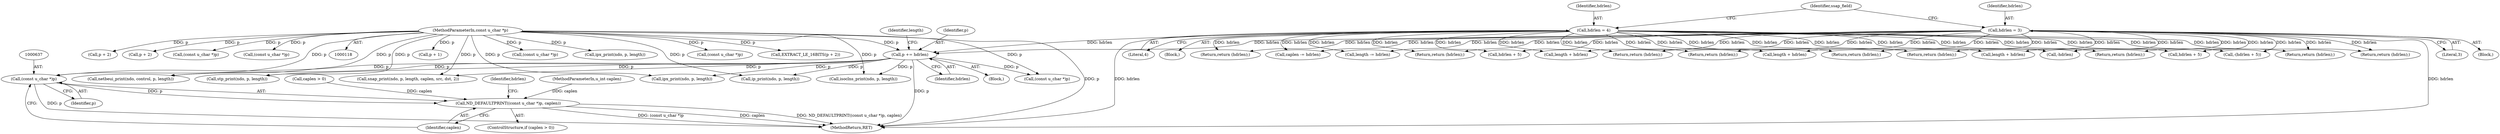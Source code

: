 digraph "0_tcpdump_1dcd10aceabbc03bf571ea32b892c522cbe923de_10@pointer" {
"1000636" [label="(Call,(const u_char *)p)"];
"1000327" [label="(Call,p += hdrlen)"];
"1000237" [label="(Call,hdrlen = 4)"];
"1000191" [label="(Call,hdrlen = 3)"];
"1000120" [label="(MethodParameterIn,const u_char *p)"];
"1000635" [label="(Call,ND_DEFAULTPRINT((const u_char *)p, caplen))"];
"1000327" [label="(Call,p += hdrlen)"];
"1000641" [label="(Identifier,hdrlen)"];
"1000195" [label="(Block,)"];
"1000640" [label="(Return,return (hdrlen);)"];
"1000237" [label="(Call,hdrlen = 4)"];
"1000330" [label="(Call,length -= hdrlen)"];
"1000387" [label="(Return,return (hdrlen);)"];
"1000752" [label="(Call,-hdrlen)"];
"1000172" [label="(Call,p + 1)"];
"1000754" [label="(MethodReturn,RET)"];
"1000206" [label="(Call,(const u_char *)p)"];
"1000636" [label="(Call,(const u_char *)p)"];
"1000192" [label="(Identifier,hdrlen)"];
"1000351" [label="(Call,snap_print(ndo, p, length, caplen, src, dst, 2))"];
"1000239" [label="(Literal,4)"];
"1000257" [label="(Call,ipx_print(ndo, p, length))"];
"1000383" [label="(Call,stp_print(ndo, p, length))"];
"1000331" [label="(Identifier,length)"];
"1000406" [label="(Return,return (hdrlen);)"];
"1000458" [label="(Return,return (hdrlen);)"];
"1000222" [label="(Call,(const u_char *)p)"];
"1000632" [label="(Call,caplen > 0)"];
"1000638" [label="(Identifier,p)"];
"1000230" [label="(Call,EXTRACT_LE_16BITS(p + 2))"];
"1000683" [label="(Return,return (hdrlen);)"];
"1000367" [label="(Call,hdrlen + 5)"];
"1000122" [label="(MethodParameterIn,u_int caplen)"];
"1000429" [label="(Call,ipx_print(ndo, p, length))"];
"1000473" [label="(Call,isoclns_print(ndo, p, length))"];
"1000639" [label="(Identifier,caplen)"];
"1000187" [label="(Block,)"];
"1000193" [label="(Literal,3)"];
"1000238" [label="(Identifier,hdrlen)"];
"1000433" [label="(Return,return (hdrlen);)"];
"1000620" [label="(Return,return (hdrlen);)"];
"1000333" [label="(Call,caplen -= hdrlen)"];
"1000605" [label="(Call,length + hdrlen)"];
"1000125" [label="(Block,)"];
"1000329" [label="(Identifier,hdrlen)"];
"1000178" [label="(Call,p + 2)"];
"1000231" [label="(Call,p + 2)"];
"1000120" [label="(MethodParameterIn,const u_char *p)"];
"1000328" [label="(Identifier,p)"];
"1000748" [label="(Call,length + hdrlen)"];
"1000719" [label="(Call,length + hdrlen)"];
"1000191" [label="(Call,hdrlen = 3)"];
"1000453" [label="(Call,netbeui_print(ndo, control, p, length))"];
"1000159" [label="(Call,(const u_char *)p)"];
"1000722" [label="(Return,return (hdrlen);)"];
"1000143" [label="(Call,(const u_char *)p)"];
"1000243" [label="(Identifier,ssap_field)"];
"1000402" [label="(Call,ip_print(ndo, p, length))"];
"1000631" [label="(ControlStructure,if (caplen > 0))"];
"1000666" [label="(Call,(const u_char *)p)"];
"1000361" [label="(Call,-(hdrlen + 5))"];
"1000477" [label="(Return,return (hdrlen);)"];
"1000635" [label="(Call,ND_DEFAULTPRINT((const u_char *)p, caplen))"];
"1000362" [label="(Call,hdrlen + 5)"];
"1000636" -> "1000635"  [label="AST: "];
"1000636" -> "1000638"  [label="CFG: "];
"1000637" -> "1000636"  [label="AST: "];
"1000638" -> "1000636"  [label="AST: "];
"1000639" -> "1000636"  [label="CFG: "];
"1000636" -> "1000754"  [label="DDG: p"];
"1000636" -> "1000635"  [label="DDG: p"];
"1000327" -> "1000636"  [label="DDG: p"];
"1000120" -> "1000636"  [label="DDG: p"];
"1000327" -> "1000125"  [label="AST: "];
"1000327" -> "1000329"  [label="CFG: "];
"1000328" -> "1000327"  [label="AST: "];
"1000329" -> "1000327"  [label="AST: "];
"1000331" -> "1000327"  [label="CFG: "];
"1000327" -> "1000754"  [label="DDG: p"];
"1000237" -> "1000327"  [label="DDG: hdrlen"];
"1000191" -> "1000327"  [label="DDG: hdrlen"];
"1000120" -> "1000327"  [label="DDG: p"];
"1000327" -> "1000351"  [label="DDG: p"];
"1000327" -> "1000383"  [label="DDG: p"];
"1000327" -> "1000402"  [label="DDG: p"];
"1000327" -> "1000429"  [label="DDG: p"];
"1000327" -> "1000453"  [label="DDG: p"];
"1000327" -> "1000473"  [label="DDG: p"];
"1000327" -> "1000666"  [label="DDG: p"];
"1000237" -> "1000195"  [label="AST: "];
"1000237" -> "1000239"  [label="CFG: "];
"1000238" -> "1000237"  [label="AST: "];
"1000239" -> "1000237"  [label="AST: "];
"1000243" -> "1000237"  [label="CFG: "];
"1000237" -> "1000754"  [label="DDG: hdrlen"];
"1000237" -> "1000330"  [label="DDG: hdrlen"];
"1000237" -> "1000333"  [label="DDG: hdrlen"];
"1000237" -> "1000361"  [label="DDG: hdrlen"];
"1000237" -> "1000362"  [label="DDG: hdrlen"];
"1000237" -> "1000367"  [label="DDG: hdrlen"];
"1000237" -> "1000387"  [label="DDG: hdrlen"];
"1000237" -> "1000406"  [label="DDG: hdrlen"];
"1000237" -> "1000433"  [label="DDG: hdrlen"];
"1000237" -> "1000458"  [label="DDG: hdrlen"];
"1000237" -> "1000477"  [label="DDG: hdrlen"];
"1000237" -> "1000605"  [label="DDG: hdrlen"];
"1000237" -> "1000620"  [label="DDG: hdrlen"];
"1000237" -> "1000640"  [label="DDG: hdrlen"];
"1000237" -> "1000683"  [label="DDG: hdrlen"];
"1000237" -> "1000719"  [label="DDG: hdrlen"];
"1000237" -> "1000722"  [label="DDG: hdrlen"];
"1000237" -> "1000748"  [label="DDG: hdrlen"];
"1000237" -> "1000752"  [label="DDG: hdrlen"];
"1000191" -> "1000187"  [label="AST: "];
"1000191" -> "1000193"  [label="CFG: "];
"1000192" -> "1000191"  [label="AST: "];
"1000193" -> "1000191"  [label="AST: "];
"1000243" -> "1000191"  [label="CFG: "];
"1000191" -> "1000754"  [label="DDG: hdrlen"];
"1000191" -> "1000330"  [label="DDG: hdrlen"];
"1000191" -> "1000333"  [label="DDG: hdrlen"];
"1000191" -> "1000361"  [label="DDG: hdrlen"];
"1000191" -> "1000362"  [label="DDG: hdrlen"];
"1000191" -> "1000367"  [label="DDG: hdrlen"];
"1000191" -> "1000387"  [label="DDG: hdrlen"];
"1000191" -> "1000406"  [label="DDG: hdrlen"];
"1000191" -> "1000433"  [label="DDG: hdrlen"];
"1000191" -> "1000458"  [label="DDG: hdrlen"];
"1000191" -> "1000477"  [label="DDG: hdrlen"];
"1000191" -> "1000605"  [label="DDG: hdrlen"];
"1000191" -> "1000620"  [label="DDG: hdrlen"];
"1000191" -> "1000640"  [label="DDG: hdrlen"];
"1000191" -> "1000683"  [label="DDG: hdrlen"];
"1000191" -> "1000719"  [label="DDG: hdrlen"];
"1000191" -> "1000722"  [label="DDG: hdrlen"];
"1000191" -> "1000748"  [label="DDG: hdrlen"];
"1000191" -> "1000752"  [label="DDG: hdrlen"];
"1000120" -> "1000118"  [label="AST: "];
"1000120" -> "1000754"  [label="DDG: p"];
"1000120" -> "1000143"  [label="DDG: p"];
"1000120" -> "1000159"  [label="DDG: p"];
"1000120" -> "1000172"  [label="DDG: p"];
"1000120" -> "1000178"  [label="DDG: p"];
"1000120" -> "1000206"  [label="DDG: p"];
"1000120" -> "1000222"  [label="DDG: p"];
"1000120" -> "1000230"  [label="DDG: p"];
"1000120" -> "1000231"  [label="DDG: p"];
"1000120" -> "1000257"  [label="DDG: p"];
"1000120" -> "1000351"  [label="DDG: p"];
"1000120" -> "1000383"  [label="DDG: p"];
"1000120" -> "1000402"  [label="DDG: p"];
"1000120" -> "1000429"  [label="DDG: p"];
"1000120" -> "1000453"  [label="DDG: p"];
"1000120" -> "1000473"  [label="DDG: p"];
"1000120" -> "1000666"  [label="DDG: p"];
"1000635" -> "1000631"  [label="AST: "];
"1000635" -> "1000639"  [label="CFG: "];
"1000639" -> "1000635"  [label="AST: "];
"1000641" -> "1000635"  [label="CFG: "];
"1000635" -> "1000754"  [label="DDG: caplen"];
"1000635" -> "1000754"  [label="DDG: ND_DEFAULTPRINT((const u_char *)p, caplen)"];
"1000635" -> "1000754"  [label="DDG: (const u_char *)p"];
"1000632" -> "1000635"  [label="DDG: caplen"];
"1000122" -> "1000635"  [label="DDG: caplen"];
}
